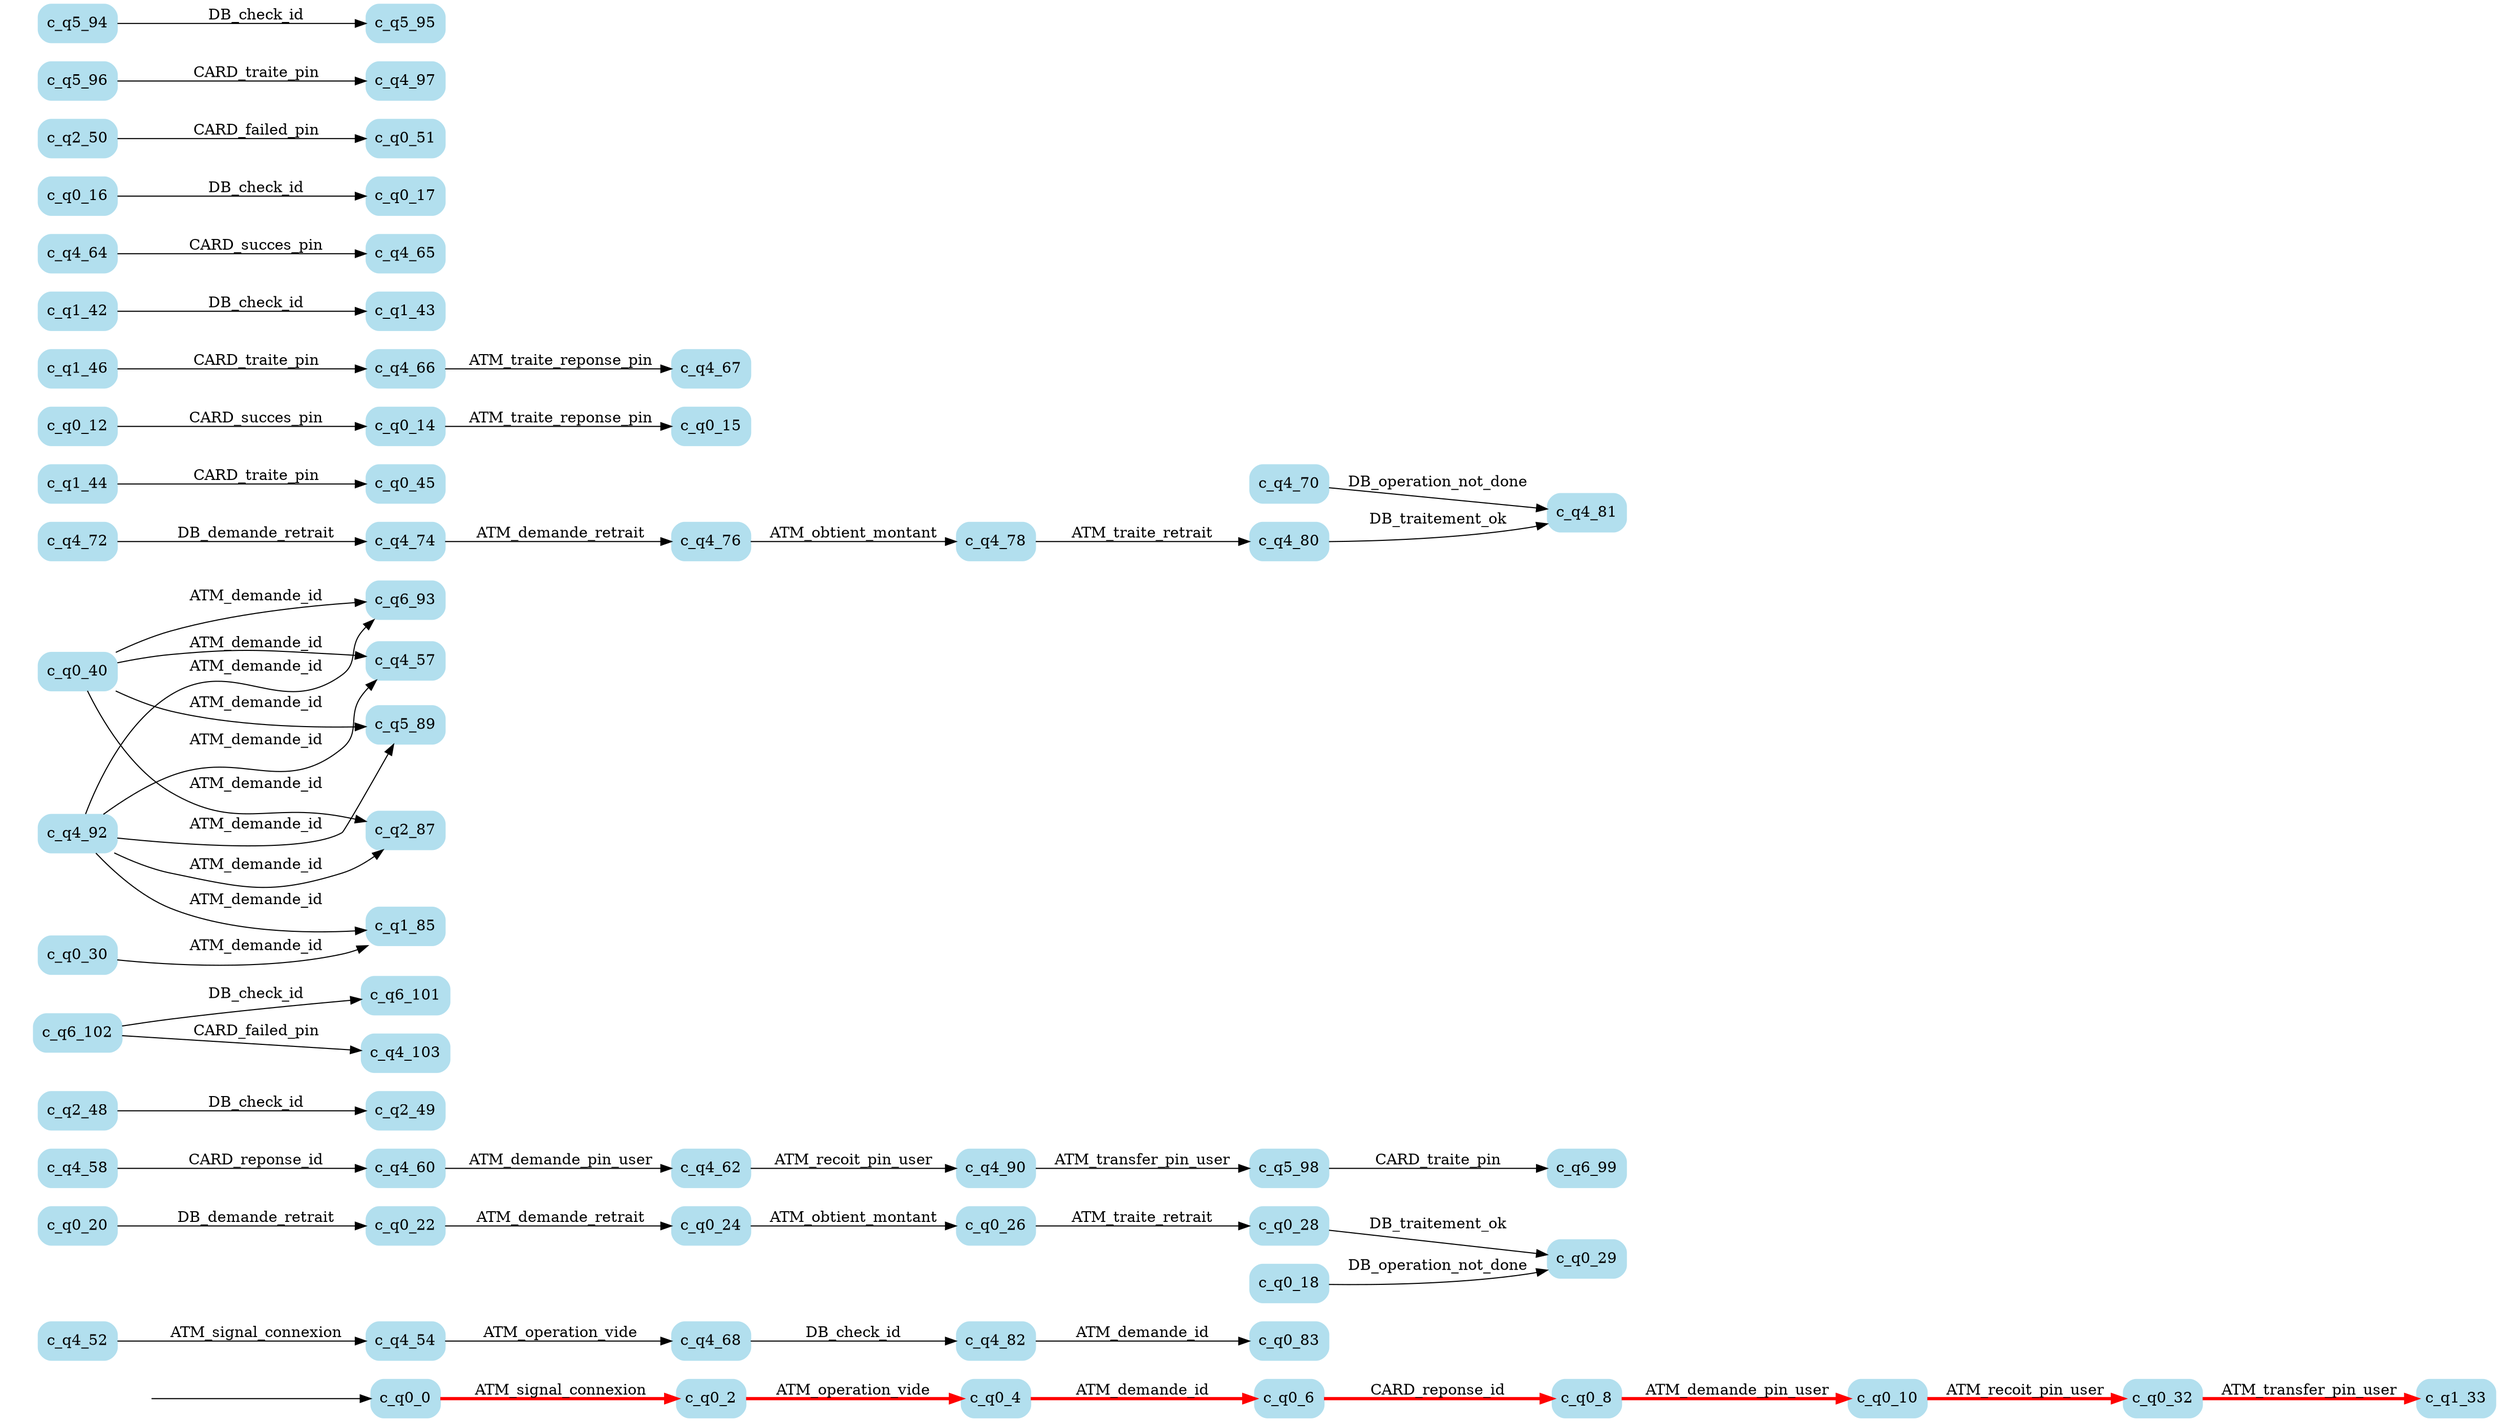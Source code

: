 digraph G {

	rankdir = LR;

	start_c_q0_0[style=invisible];

	node[shape=box, style="rounded, filled", color=lightblue2];

	c_q4_68[label="c_q4_68"];
	c_q0_20[label="c_q0_20"];
	c_q0_0[label="c_q0_0"];
	c_q5_98[label="c_q5_98"];
	c_q2_48[label="c_q2_48"];
	c_q0_8[label="c_q0_8"];
	c_q6_101[label="c_q6_101"];
	c_q4_57[label="c_q4_57"];
	c_q0_29[label="c_q0_29"];
	c_q0_26[label="c_q0_26"];
	c_q4_76[label="c_q4_76"];
	c_q0_6[label="c_q0_6"];
	c_q1_44[label="c_q1_44"];
	c_q4_58[label="c_q4_58"];
	c_q0_14[label="c_q0_14"];
	c_q4_74[label="c_q4_74"];
	c_q6_99[label="c_q6_99"];
	c_q4_67[label="c_q4_67"];
	c_q0_28[label="c_q0_28"];
	c_q0_45[label="c_q0_45"];
	c_q1_43[label="c_q1_43"];
	c_q4_64[label="c_q4_64"];
	c_q1_42[label="c_q1_42"];
	c_q0_24[label="c_q0_24"];
	c_q2_49[label="c_q2_49"];
	c_q4_78[label="c_q4_78"];
	c_q0_30[label="c_q0_30"];
	c_q5_89[label="c_q5_89"];
	c_q0_83[label="c_q0_83"];
	c_q0_10[label="c_q0_10"];
	c_q0_32[label="c_q0_32"];
	c_q0_17[label="c_q0_17"];
	c_q0_51[label="c_q0_51"];
	c_q4_97[label="c_q4_97"];
	c_q0_16[label="c_q0_16"];
	c_q1_33[label="c_q1_33"];
	c_q6_93[label="c_q6_93"];
	c_q4_92[label="c_q4_92"];
	c_q4_72[label="c_q4_72"];
	c_q4_52[label="c_q4_52"];
	c_q4_90[label="c_q4_90"];
	c_q4_80[label="c_q4_80"];
	c_q2_50[label="c_q2_50"];
	c_q4_103[label="c_q4_103"];
	c_q4_65[label="c_q4_65"];
	c_q0_15[label="c_q0_15"];
	c_q5_95[label="c_q5_95"];
	c_q1_46[label="c_q1_46"];
	c_q4_54[label="c_q4_54"];
	c_q5_94[label="c_q5_94"];
	c_q4_81[label="c_q4_81"];
	c_q4_60[label="c_q4_60"];
	c_q4_70[label="c_q4_70"];
	c_q0_4[label="c_q0_4"];
	c_q4_66[label="c_q4_66"];
	c_q0_2[label="c_q0_2"];
	c_q0_40[label="c_q0_40"];
	c_q0_18[label="c_q0_18"];
	c_q1_85[label="c_q1_85"];
	c_q2_87[label="c_q2_87"];
	c_q4_62[label="c_q4_62"];
	c_q5_96[label="c_q5_96"];
	c_q0_12[label="c_q0_12"];
	c_q0_22[label="c_q0_22"];
	c_q6_102[label="c_q6_102"];
	c_q4_82[label="c_q4_82"];

	start_c_q0_0 -> c_q0_0;
	c_q0_0 -> c_q0_2[label="ATM_signal_connexion", penwidth=3, color=red];
	c_q0_2 -> c_q0_4[label="ATM_operation_vide", penwidth=3, color=red];
	c_q0_4 -> c_q0_6[label="ATM_demande_id", penwidth=3, color=red];
	c_q0_6 -> c_q0_8[label="CARD_reponse_id", penwidth=3, color=red];
	c_q0_8 -> c_q0_10[label="ATM_demande_pin_user", penwidth=3, color=red];
	c_q0_10 -> c_q0_32[label="ATM_recoit_pin_user", penwidth=3, color=red];
	c_q0_12 -> c_q0_14[label="CARD_succes_pin"];
	c_q0_14 -> c_q0_15[label="ATM_traite_reponse_pin"];
	c_q0_16 -> c_q0_17[label="DB_check_id"];
	c_q0_18 -> c_q0_29[label="DB_operation_not_done"];
	c_q0_20 -> c_q0_22[label="DB_demande_retrait"];
	c_q0_22 -> c_q0_24[label="ATM_demande_retrait"];
	c_q0_24 -> c_q0_26[label="ATM_obtient_montant"];
	c_q0_26 -> c_q0_28[label="ATM_traite_retrait"];
	c_q0_28 -> c_q0_29[label="DB_traitement_ok"];
	c_q0_30 -> c_q1_85[label="ATM_demande_id"];
	c_q0_32 -> c_q1_33[label="ATM_transfer_pin_user", penwidth=3, color=red];
	c_q0_40 -> c_q2_87[label="ATM_demande_id"];
	c_q0_40 -> c_q4_57[label="ATM_demande_id"];
	c_q0_40 -> c_q5_89[label="ATM_demande_id"];
	c_q0_40 -> c_q6_93[label="ATM_demande_id"];
	c_q1_42 -> c_q1_43[label="DB_check_id"];
	c_q1_44 -> c_q0_45[label="CARD_traite_pin"];
	c_q1_46 -> c_q4_66[label="CARD_traite_pin"];
	c_q2_48 -> c_q2_49[label="DB_check_id"];
	c_q2_50 -> c_q0_51[label="CARD_failed_pin"];
	c_q4_52 -> c_q4_54[label="ATM_signal_connexion"];
	c_q4_54 -> c_q4_68[label="ATM_operation_vide"];
	c_q4_92 -> c_q4_57[label="ATM_demande_id"];
	c_q4_58 -> c_q4_60[label="CARD_reponse_id"];
	c_q4_60 -> c_q4_62[label="ATM_demande_pin_user"];
	c_q4_62 -> c_q4_90[label="ATM_recoit_pin_user"];
	c_q4_64 -> c_q4_65[label="CARD_succes_pin"];
	c_q4_66 -> c_q4_67[label="ATM_traite_reponse_pin"];
	c_q4_68 -> c_q4_82[label="DB_check_id"];
	c_q4_70 -> c_q4_81[label="DB_operation_not_done"];
	c_q4_72 -> c_q4_74[label="DB_demande_retrait"];
	c_q4_74 -> c_q4_76[label="ATM_demande_retrait"];
	c_q4_76 -> c_q4_78[label="ATM_obtient_montant"];
	c_q4_78 -> c_q4_80[label="ATM_traite_retrait"];
	c_q4_80 -> c_q4_81[label="DB_traitement_ok"];
	c_q4_82 -> c_q0_83[label="ATM_demande_id"];
	c_q4_92 -> c_q1_85[label="ATM_demande_id"];
	c_q4_92 -> c_q2_87[label="ATM_demande_id"];
	c_q4_92 -> c_q5_89[label="ATM_demande_id"];
	c_q4_90 -> c_q5_98[label="ATM_transfer_pin_user"];
	c_q4_92 -> c_q6_93[label="ATM_demande_id"];
	c_q5_94 -> c_q5_95[label="DB_check_id"];
	c_q5_96 -> c_q4_97[label="CARD_traite_pin"];
	c_q5_98 -> c_q6_99[label="CARD_traite_pin"];
	c_q6_102 -> c_q6_101[label="DB_check_id"];
	c_q6_102 -> c_q4_103[label="CARD_failed_pin"];

}